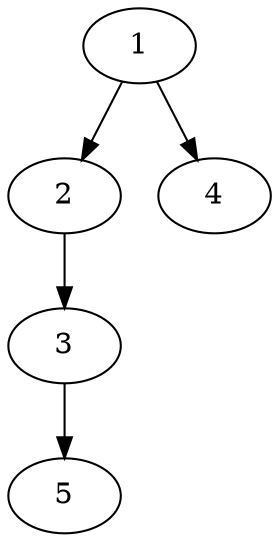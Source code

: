 // DAG automatically generated by daggen at Fri May 24 12:57:45 2024
// daggen-master/daggen -n 5 --fat 0.5 --density 0.5 --regular 0.5 --jump 2 --minalpha 20 --maxalpha 50 --dot -o dags_dot_5/sim_2.dot 
digraph G {
  1 [size="919353953406", alpha="22.37"]
  1 -> 2 [size ="838860800"]
  1 -> 4 [size ="838860800"]
  2 [size="549755813888", alpha="28.62"]
  2 -> 3 [size ="536870912"]
  3 [size="16693606679", alpha="45.58"]
  3 -> 5 [size ="411041792"]
  4 [size="1927616725", alpha="45.95"]
  5 [size="221276000788", alpha="47.75"]
}
